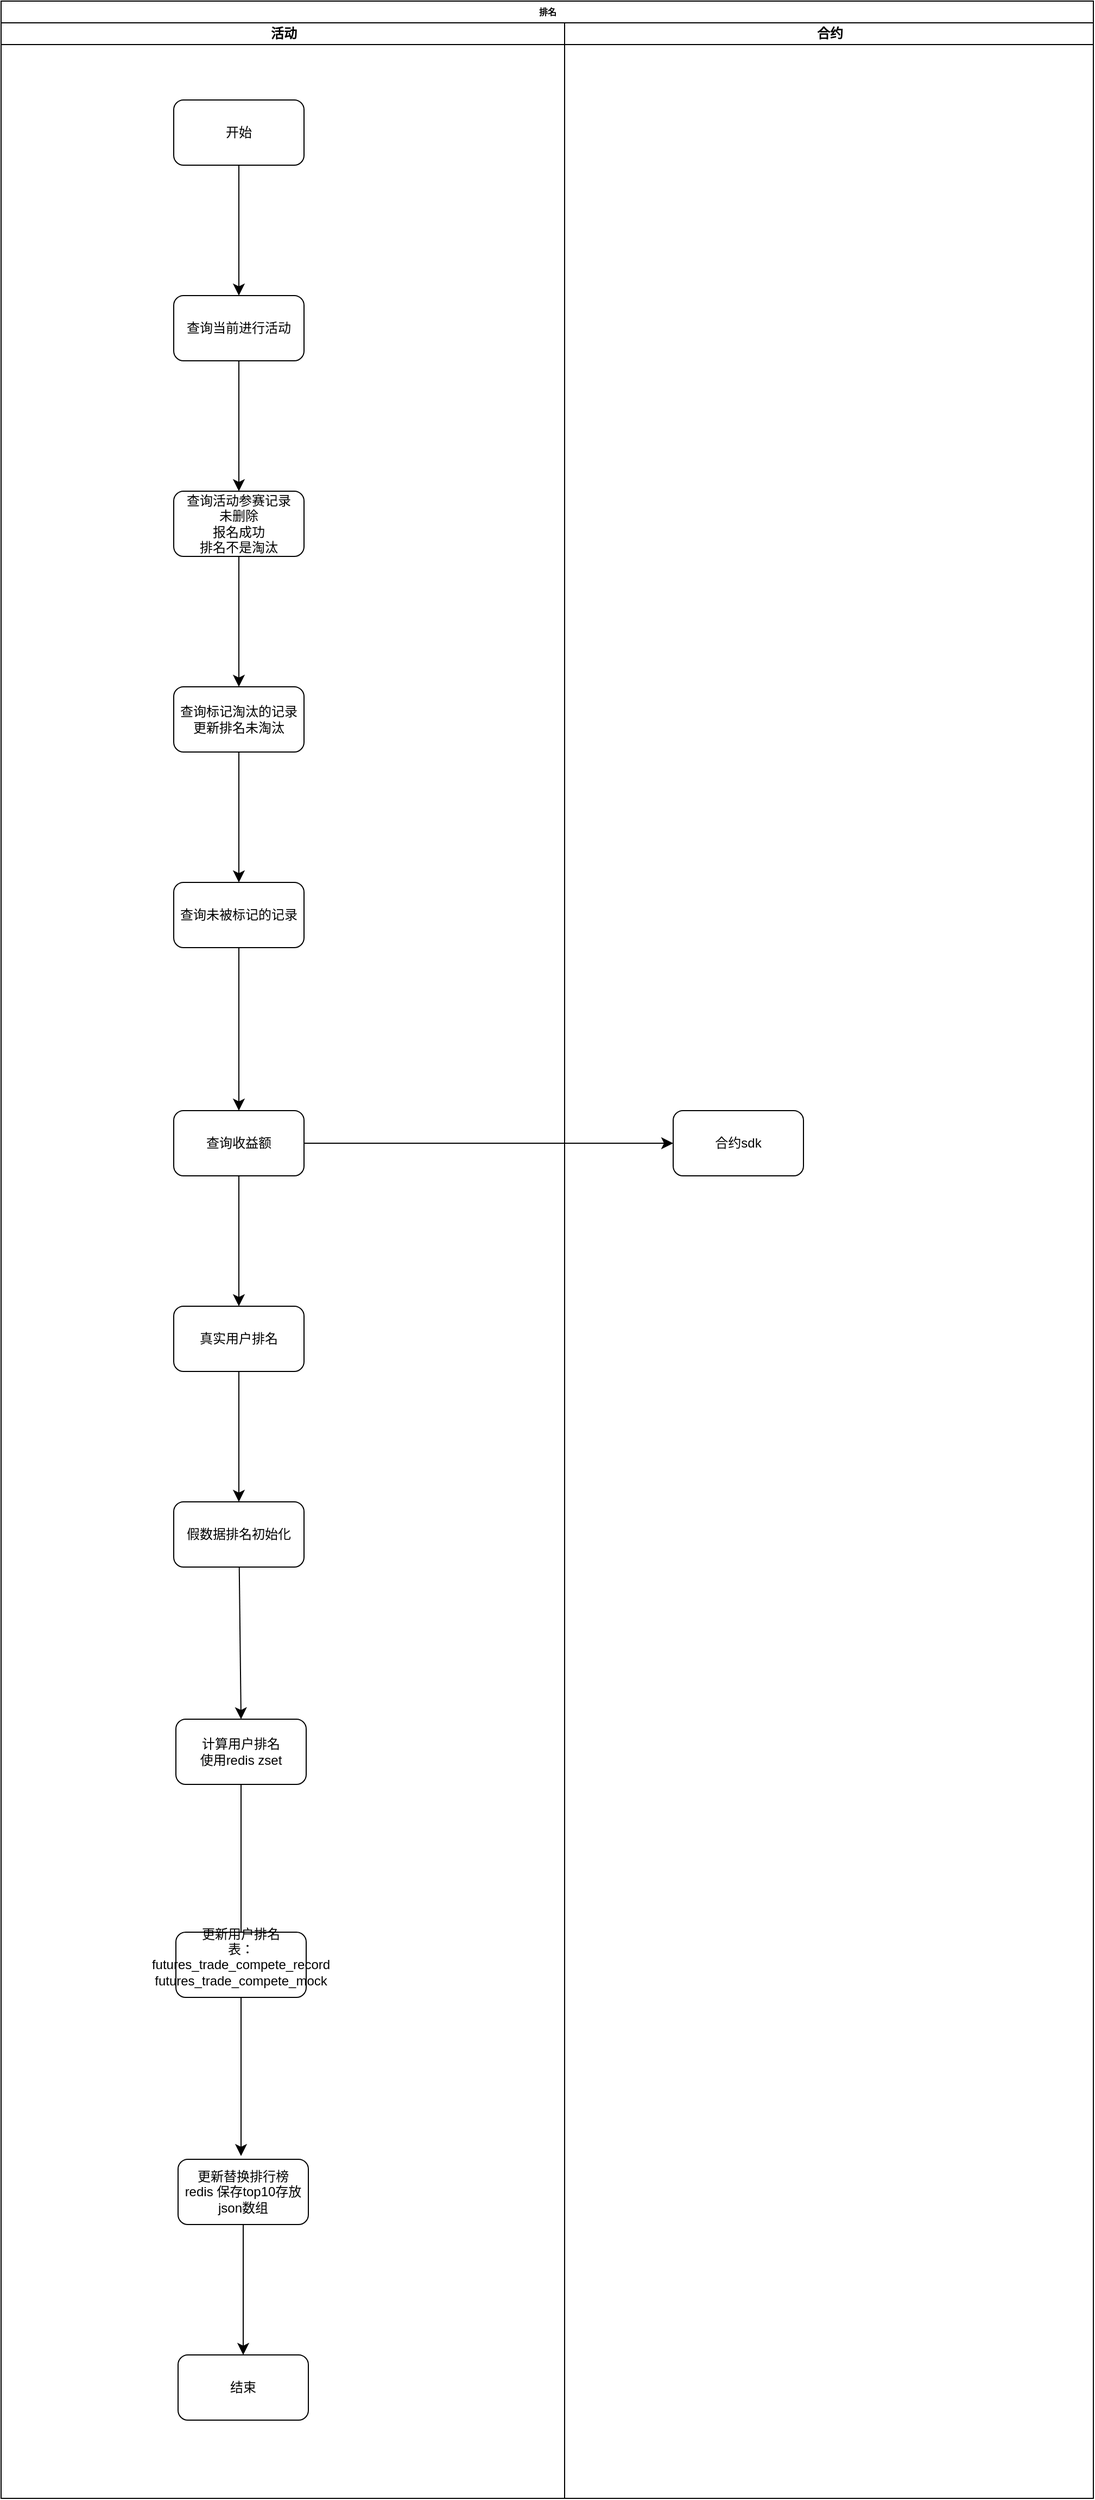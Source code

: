 <mxfile version="24.2.3" type="github">
  <diagram name="Page-1" id="74e2e168-ea6b-b213-b513-2b3c1d86103e">
    <mxGraphModel dx="954" dy="1589" grid="0" gridSize="10" guides="1" tooltips="1" connect="1" arrows="1" fold="1" page="1" pageScale="1" pageWidth="1100" pageHeight="850" background="none" math="0" shadow="0">
      <root>
        <mxCell id="0" />
        <mxCell id="1" parent="0" />
        <mxCell id="77e6c97f196da883-1" value="排名" style="swimlane;html=1;childLayout=stackLayout;startSize=20;rounded=0;shadow=0;labelBackgroundColor=none;strokeWidth=1;fontFamily=Verdana;fontSize=8;align=center;" parent="1" vertex="1">
          <mxGeometry x="73" y="-86" width="1006" height="2298" as="geometry" />
        </mxCell>
        <mxCell id="77e6c97f196da883-2" value="活动" style="swimlane;html=1;startSize=20;" parent="77e6c97f196da883-1" vertex="1">
          <mxGeometry y="20" width="519" height="2278" as="geometry" />
        </mxCell>
        <mxCell id="7HxZAh4jDL76YrdutOJW-3" value="" style="edgeStyle=none;curved=1;rounded=0;orthogonalLoop=1;jettySize=auto;html=1;fontSize=12;startSize=8;endSize=8;" parent="77e6c97f196da883-2" source="7HxZAh4jDL76YrdutOJW-1" target="7HxZAh4jDL76YrdutOJW-2" edge="1">
          <mxGeometry relative="1" as="geometry" />
        </mxCell>
        <mxCell id="7HxZAh4jDL76YrdutOJW-1" value="开始" style="rounded=1;whiteSpace=wrap;html=1;" parent="77e6c97f196da883-2" vertex="1">
          <mxGeometry x="159" y="71" width="120" height="60" as="geometry" />
        </mxCell>
        <mxCell id="7HxZAh4jDL76YrdutOJW-5" value="" style="edgeStyle=none;curved=1;rounded=0;orthogonalLoop=1;jettySize=auto;html=1;fontSize=12;startSize=8;endSize=8;" parent="77e6c97f196da883-2" source="7HxZAh4jDL76YrdutOJW-2" target="7HxZAh4jDL76YrdutOJW-4" edge="1">
          <mxGeometry relative="1" as="geometry" />
        </mxCell>
        <mxCell id="7HxZAh4jDL76YrdutOJW-2" value="查询当前进行活动" style="whiteSpace=wrap;html=1;rounded=1;" parent="77e6c97f196da883-2" vertex="1">
          <mxGeometry x="159" y="251" width="120" height="60" as="geometry" />
        </mxCell>
        <mxCell id="7HxZAh4jDL76YrdutOJW-21" value="" style="edgeStyle=none;curved=1;rounded=0;orthogonalLoop=1;jettySize=auto;html=1;fontSize=12;startSize=8;endSize=8;" parent="77e6c97f196da883-2" source="7HxZAh4jDL76YrdutOJW-4" target="7HxZAh4jDL76YrdutOJW-20" edge="1">
          <mxGeometry relative="1" as="geometry" />
        </mxCell>
        <mxCell id="7HxZAh4jDL76YrdutOJW-4" value="查询活动参赛记录&lt;div&gt;未删除&lt;/div&gt;&lt;div&gt;报名成功&lt;/div&gt;&lt;div&gt;排名不是淘汰&lt;/div&gt;" style="whiteSpace=wrap;html=1;rounded=1;" parent="77e6c97f196da883-2" vertex="1">
          <mxGeometry x="159" y="431" width="120" height="60" as="geometry" />
        </mxCell>
        <mxCell id="-8UbISWvMrG1KtDeCzep-2" value="" style="edgeStyle=none;curved=1;rounded=0;orthogonalLoop=1;jettySize=auto;html=1;fontSize=12;startSize=8;endSize=8;" parent="77e6c97f196da883-2" source="7HxZAh4jDL76YrdutOJW-6" target="-8UbISWvMrG1KtDeCzep-1" edge="1">
          <mxGeometry relative="1" as="geometry" />
        </mxCell>
        <mxCell id="7HxZAh4jDL76YrdutOJW-6" value="查询收益额" style="whiteSpace=wrap;html=1;rounded=1;" parent="77e6c97f196da883-2" vertex="1">
          <mxGeometry x="159" y="1001" width="120" height="60" as="geometry" />
        </mxCell>
        <mxCell id="7HxZAh4jDL76YrdutOJW-14" value="" style="edgeStyle=none;curved=1;rounded=0;orthogonalLoop=1;jettySize=auto;html=1;fontSize=12;startSize=8;endSize=8;" parent="77e6c97f196da883-2" source="7HxZAh4jDL76YrdutOJW-10" edge="1">
          <mxGeometry relative="1" as="geometry">
            <mxPoint x="221" y="1772" as="targetPoint" />
          </mxGeometry>
        </mxCell>
        <mxCell id="7HxZAh4jDL76YrdutOJW-10" value="计算用户排名&lt;div&gt;使用redis zset&lt;/div&gt;" style="whiteSpace=wrap;html=1;rounded=1;" parent="77e6c97f196da883-2" vertex="1">
          <mxGeometry x="161" y="1561" width="120" height="60" as="geometry" />
        </mxCell>
        <mxCell id="7HxZAh4jDL76YrdutOJW-19" value="" style="edgeStyle=none;curved=1;rounded=0;orthogonalLoop=1;jettySize=auto;html=1;fontSize=12;startSize=8;endSize=8;" parent="77e6c97f196da883-2" source="7HxZAh4jDL76YrdutOJW-16" edge="1">
          <mxGeometry relative="1" as="geometry">
            <mxPoint x="221" y="1963" as="targetPoint" />
          </mxGeometry>
        </mxCell>
        <mxCell id="7HxZAh4jDL76YrdutOJW-16" value="更新用户排名&lt;div&gt;表：futures_trade_compete_record&lt;/div&gt;&lt;div&gt;futures_trade_compete_mock&lt;br&gt;&lt;/div&gt;&lt;div&gt;&lt;br&gt;&lt;/div&gt;" style="whiteSpace=wrap;html=1;rounded=1;" parent="77e6c97f196da883-2" vertex="1">
          <mxGeometry x="161" y="1757" width="120" height="60" as="geometry" />
        </mxCell>
        <mxCell id="k4k_4l29LGYgbQjIqBSm-2" value="" style="edgeStyle=none;curved=1;rounded=0;orthogonalLoop=1;jettySize=auto;html=1;fontSize=12;startSize=8;endSize=8;" edge="1" parent="77e6c97f196da883-2" source="7HxZAh4jDL76YrdutOJW-18" target="k4k_4l29LGYgbQjIqBSm-1">
          <mxGeometry relative="1" as="geometry" />
        </mxCell>
        <mxCell id="7HxZAh4jDL76YrdutOJW-18" value="更新替换排行榜&lt;div&gt;redis 保存top10存放json数组&lt;/div&gt;" style="whiteSpace=wrap;html=1;rounded=1;" parent="77e6c97f196da883-2" vertex="1">
          <mxGeometry x="163" y="1966" width="120" height="60" as="geometry" />
        </mxCell>
        <mxCell id="7HxZAh4jDL76YrdutOJW-24" value="" style="edgeStyle=none;curved=1;rounded=0;orthogonalLoop=1;jettySize=auto;html=1;fontSize=12;startSize=8;endSize=8;" parent="77e6c97f196da883-2" source="7HxZAh4jDL76YrdutOJW-20" target="7HxZAh4jDL76YrdutOJW-23" edge="1">
          <mxGeometry relative="1" as="geometry" />
        </mxCell>
        <mxCell id="7HxZAh4jDL76YrdutOJW-20" value="查询标记淘汰的记录&lt;div&gt;更新排名未淘汰&lt;/div&gt;" style="whiteSpace=wrap;html=1;rounded=1;" parent="77e6c97f196da883-2" vertex="1">
          <mxGeometry x="159" y="611" width="120" height="60" as="geometry" />
        </mxCell>
        <mxCell id="7HxZAh4jDL76YrdutOJW-27" style="edgeStyle=none;curved=1;rounded=0;orthogonalLoop=1;jettySize=auto;html=1;fontSize=12;startSize=8;endSize=8;" parent="77e6c97f196da883-2" source="7HxZAh4jDL76YrdutOJW-23" target="7HxZAh4jDL76YrdutOJW-6" edge="1">
          <mxGeometry relative="1" as="geometry" />
        </mxCell>
        <mxCell id="7HxZAh4jDL76YrdutOJW-23" value="查询未被标记的记录" style="whiteSpace=wrap;html=1;rounded=1;" parent="77e6c97f196da883-2" vertex="1">
          <mxGeometry x="159" y="791" width="120" height="60" as="geometry" />
        </mxCell>
        <mxCell id="-8UbISWvMrG1KtDeCzep-4" value="" style="edgeStyle=none;curved=1;rounded=0;orthogonalLoop=1;jettySize=auto;html=1;fontSize=12;startSize=8;endSize=8;" parent="77e6c97f196da883-2" source="-8UbISWvMrG1KtDeCzep-1" target="-8UbISWvMrG1KtDeCzep-3" edge="1">
          <mxGeometry relative="1" as="geometry" />
        </mxCell>
        <mxCell id="-8UbISWvMrG1KtDeCzep-1" value="真实用户排名" style="whiteSpace=wrap;html=1;rounded=1;" parent="77e6c97f196da883-2" vertex="1">
          <mxGeometry x="159" y="1181" width="120" height="60" as="geometry" />
        </mxCell>
        <mxCell id="-8UbISWvMrG1KtDeCzep-5" style="edgeStyle=none;curved=1;rounded=0;orthogonalLoop=1;jettySize=auto;html=1;entryX=0.5;entryY=0;entryDx=0;entryDy=0;fontSize=12;startSize=8;endSize=8;" parent="77e6c97f196da883-2" source="-8UbISWvMrG1KtDeCzep-3" target="7HxZAh4jDL76YrdutOJW-10" edge="1">
          <mxGeometry relative="1" as="geometry" />
        </mxCell>
        <mxCell id="-8UbISWvMrG1KtDeCzep-3" value="假数据排名初始化" style="whiteSpace=wrap;html=1;rounded=1;" parent="77e6c97f196da883-2" vertex="1">
          <mxGeometry x="159" y="1361" width="120" height="60" as="geometry" />
        </mxCell>
        <mxCell id="k4k_4l29LGYgbQjIqBSm-1" value="结束" style="whiteSpace=wrap;html=1;rounded=1;" vertex="1" parent="77e6c97f196da883-2">
          <mxGeometry x="163" y="2146" width="120" height="60" as="geometry" />
        </mxCell>
        <mxCell id="77e6c97f196da883-3" value="合约" style="swimlane;html=1;startSize=20;" parent="77e6c97f196da883-1" vertex="1">
          <mxGeometry x="519" y="20" width="487" height="2278" as="geometry" />
        </mxCell>
        <mxCell id="7HxZAh4jDL76YrdutOJW-8" value="合约sdk" style="whiteSpace=wrap;html=1;rounded=1;" parent="77e6c97f196da883-3" vertex="1">
          <mxGeometry x="100" y="1001" width="120" height="60" as="geometry" />
        </mxCell>
        <mxCell id="7HxZAh4jDL76YrdutOJW-9" value="" style="edgeStyle=none;curved=1;rounded=0;orthogonalLoop=1;jettySize=auto;html=1;fontSize=12;startSize=8;endSize=8;" parent="77e6c97f196da883-1" source="7HxZAh4jDL76YrdutOJW-6" target="7HxZAh4jDL76YrdutOJW-8" edge="1">
          <mxGeometry relative="1" as="geometry" />
        </mxCell>
      </root>
    </mxGraphModel>
  </diagram>
</mxfile>
